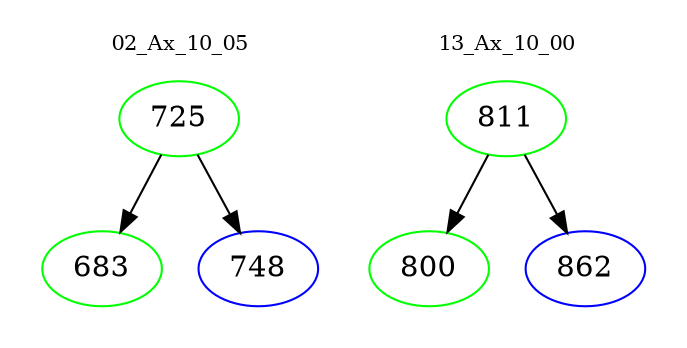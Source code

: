 digraph{
subgraph cluster_0 {
color = white
label = "02_Ax_10_05";
fontsize=10;
T0_725 [label="725", color="green"]
T0_725 -> T0_683 [color="black"]
T0_683 [label="683", color="green"]
T0_725 -> T0_748 [color="black"]
T0_748 [label="748", color="blue"]
}
subgraph cluster_1 {
color = white
label = "13_Ax_10_00";
fontsize=10;
T1_811 [label="811", color="green"]
T1_811 -> T1_800 [color="black"]
T1_800 [label="800", color="green"]
T1_811 -> T1_862 [color="black"]
T1_862 [label="862", color="blue"]
}
}
